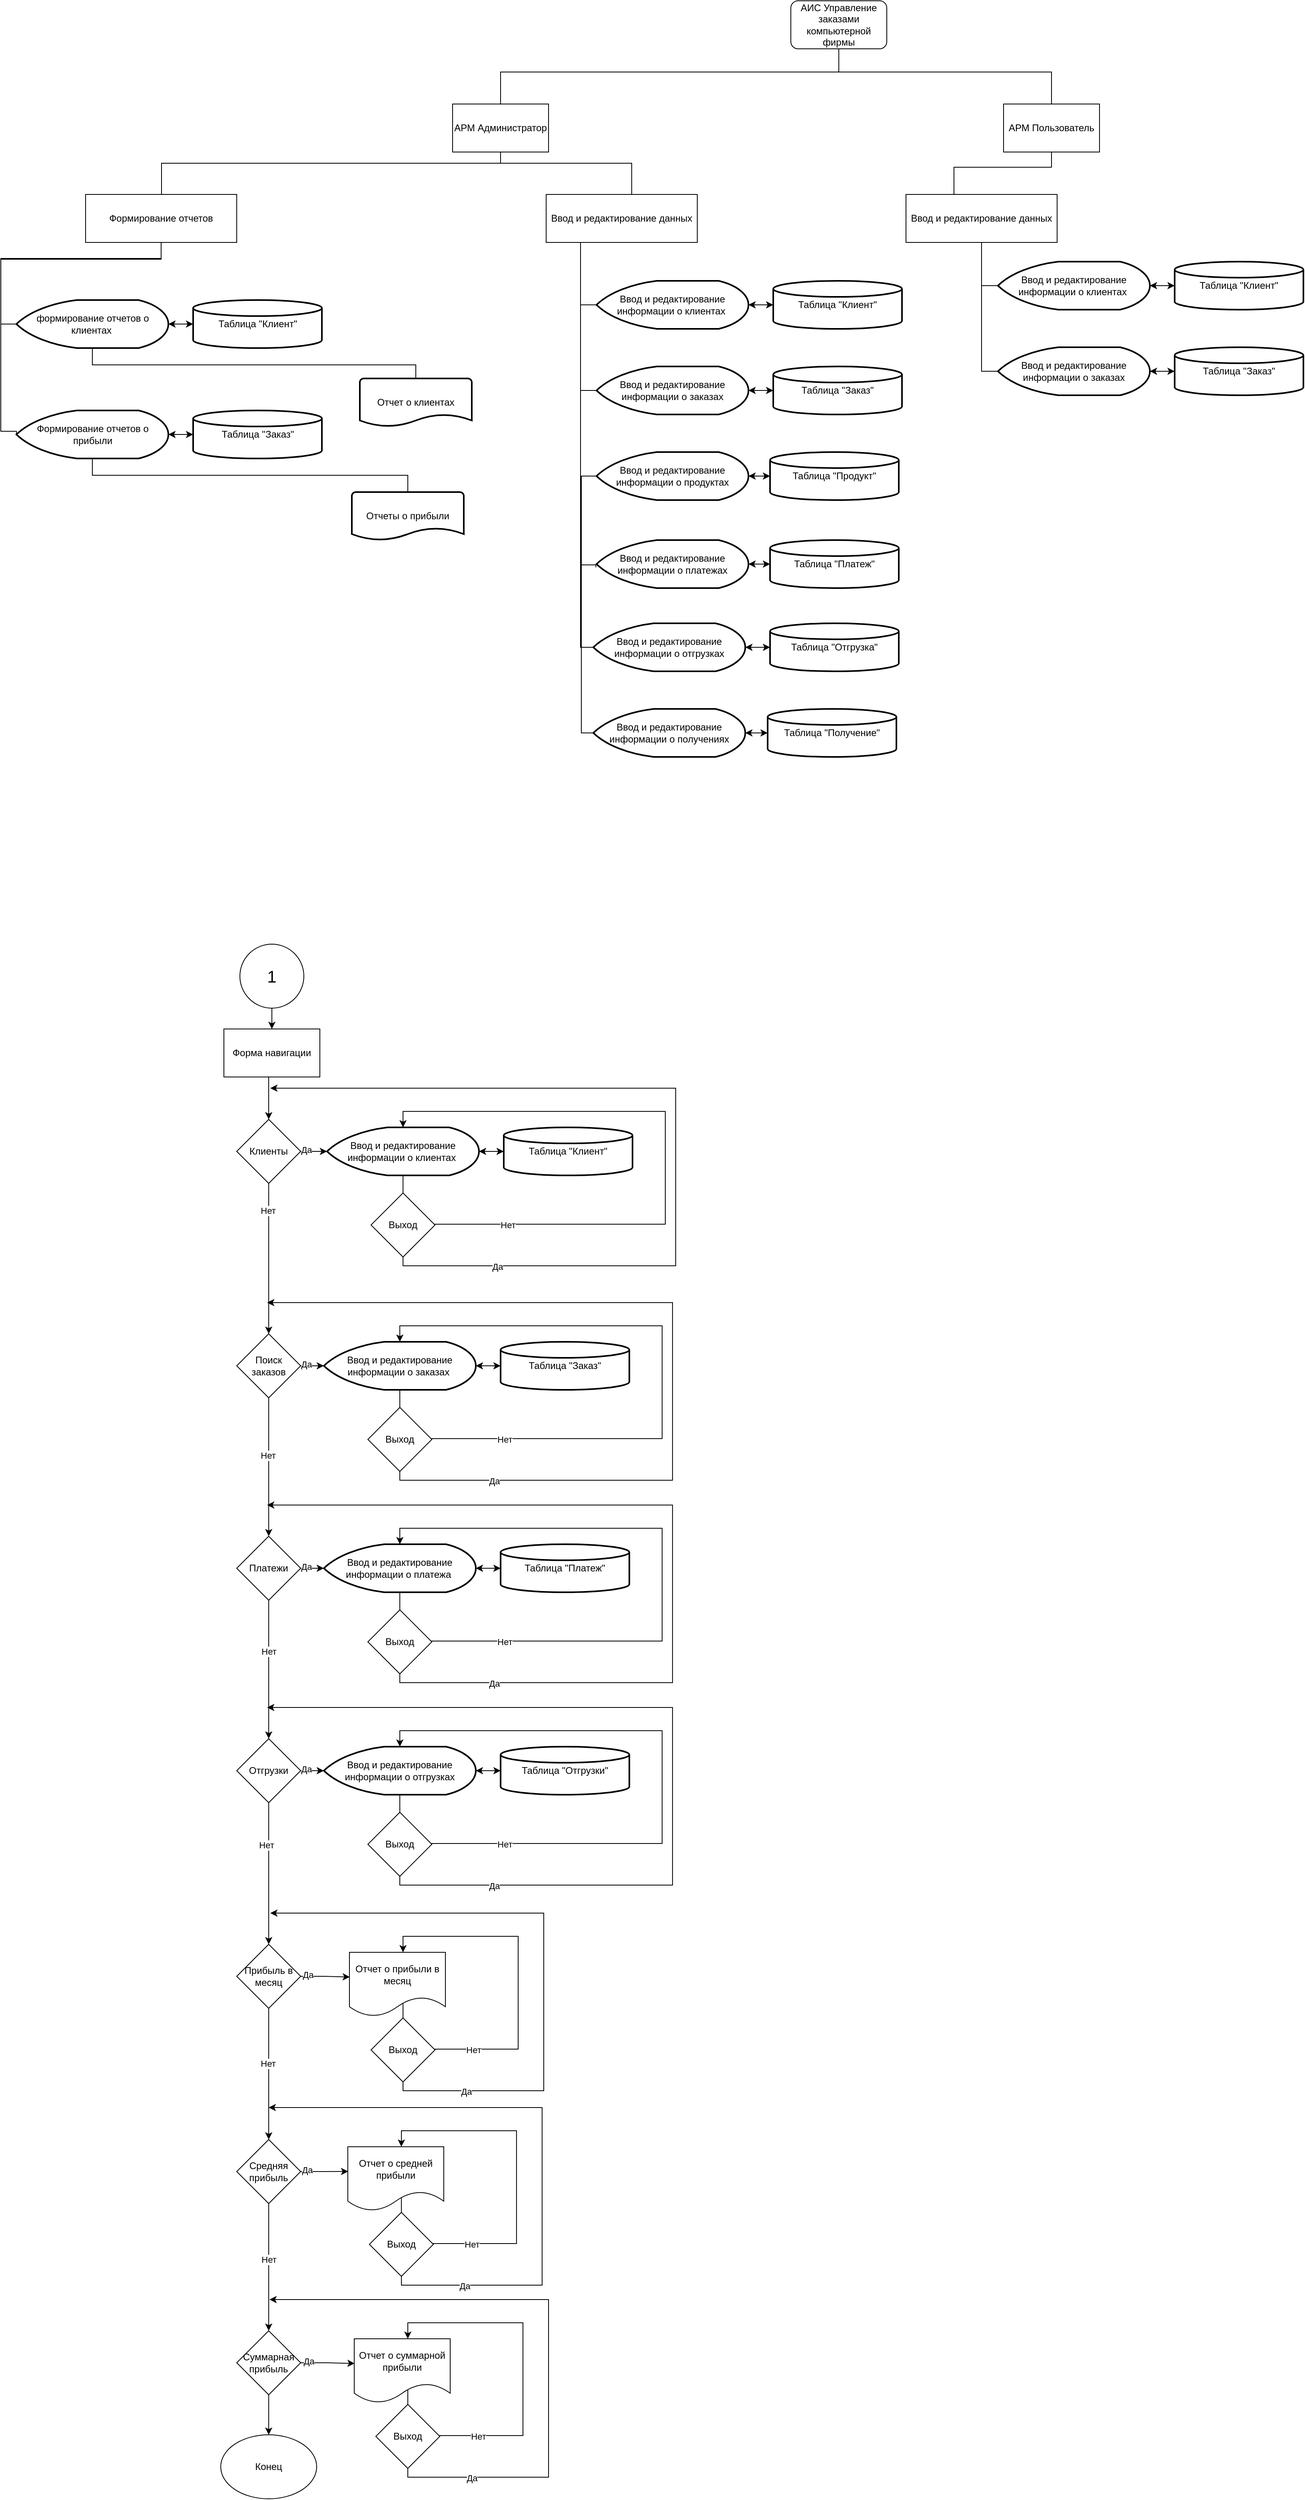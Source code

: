 <mxfile version="25.0.3">
  <diagram name="Страница — 1" id="2VV7nRrbU5BumtGfYEZi">
    <mxGraphModel dx="3388" dy="1927" grid="0" gridSize="10" guides="1" tooltips="1" connect="1" arrows="1" fold="1" page="1" pageScale="1" pageWidth="3300" pageHeight="4681" math="0" shadow="0">
      <root>
        <mxCell id="0" />
        <mxCell id="1" parent="0" />
        <mxCell id="4lmNg3glU48gcTnBWeAq-5" style="edgeStyle=orthogonalEdgeStyle;rounded=0;orthogonalLoop=1;jettySize=auto;html=1;endArrow=none;endFill=0;" edge="1" parent="1" source="4lmNg3glU48gcTnBWeAq-1" target="4lmNg3glU48gcTnBWeAq-2">
          <mxGeometry relative="1" as="geometry">
            <Array as="points">
              <mxPoint x="1373" y="278" />
              <mxPoint x="950" y="278" />
            </Array>
          </mxGeometry>
        </mxCell>
        <mxCell id="4lmNg3glU48gcTnBWeAq-6" style="edgeStyle=orthogonalEdgeStyle;rounded=0;orthogonalLoop=1;jettySize=auto;html=1;endArrow=none;endFill=0;" edge="1" parent="1" source="4lmNg3glU48gcTnBWeAq-1" target="4lmNg3glU48gcTnBWeAq-3">
          <mxGeometry relative="1" as="geometry">
            <Array as="points">
              <mxPoint x="1373" y="278" />
              <mxPoint x="1639" y="278" />
            </Array>
          </mxGeometry>
        </mxCell>
        <mxCell id="4lmNg3glU48gcTnBWeAq-1" value="АИС Управление заказами компьютерной фирмы" style="rounded=1;whiteSpace=wrap;html=1;" vertex="1" parent="1">
          <mxGeometry x="1313" y="189" width="120" height="60" as="geometry" />
        </mxCell>
        <mxCell id="4lmNg3glU48gcTnBWeAq-13" style="edgeStyle=orthogonalEdgeStyle;rounded=0;orthogonalLoop=1;jettySize=auto;html=1;endArrow=none;endFill=0;" edge="1" parent="1" source="4lmNg3glU48gcTnBWeAq-2" target="4lmNg3glU48gcTnBWeAq-4">
          <mxGeometry relative="1" as="geometry">
            <Array as="points">
              <mxPoint x="950" y="392" />
              <mxPoint x="1114" y="392" />
            </Array>
          </mxGeometry>
        </mxCell>
        <mxCell id="4lmNg3glU48gcTnBWeAq-51" style="edgeStyle=orthogonalEdgeStyle;rounded=0;orthogonalLoop=1;jettySize=auto;html=1;endArrow=none;endFill=0;" edge="1" parent="1" source="4lmNg3glU48gcTnBWeAq-2" target="4lmNg3glU48gcTnBWeAq-20">
          <mxGeometry relative="1" as="geometry">
            <Array as="points">
              <mxPoint x="950" y="392" />
              <mxPoint x="526" y="392" />
            </Array>
          </mxGeometry>
        </mxCell>
        <mxCell id="4lmNg3glU48gcTnBWeAq-2" value="АРМ Администратор" style="rounded=0;whiteSpace=wrap;html=1;" vertex="1" parent="1">
          <mxGeometry x="890" y="318" width="120" height="60" as="geometry" />
        </mxCell>
        <mxCell id="4lmNg3glU48gcTnBWeAq-46" style="edgeStyle=orthogonalEdgeStyle;rounded=0;orthogonalLoop=1;jettySize=auto;html=1;endArrow=none;endFill=0;" edge="1" parent="1" source="4lmNg3glU48gcTnBWeAq-3" target="4lmNg3glU48gcTnBWeAq-45">
          <mxGeometry relative="1" as="geometry">
            <Array as="points">
              <mxPoint x="1639" y="397" />
              <mxPoint x="1517" y="397" />
            </Array>
          </mxGeometry>
        </mxCell>
        <mxCell id="4lmNg3glU48gcTnBWeAq-3" value="АРМ Пользователь" style="rounded=0;whiteSpace=wrap;html=1;" vertex="1" parent="1">
          <mxGeometry x="1579" y="318" width="120" height="60" as="geometry" />
        </mxCell>
        <mxCell id="4lmNg3glU48gcTnBWeAq-4" value="Ввод и редактирование данных" style="rounded=0;whiteSpace=wrap;html=1;" vertex="1" parent="1">
          <mxGeometry x="1007" y="431" width="189" height="60" as="geometry" />
        </mxCell>
        <mxCell id="4lmNg3glU48gcTnBWeAq-22" value="" style="edgeStyle=orthogonalEdgeStyle;rounded=0;orthogonalLoop=1;jettySize=auto;html=1;" edge="1" parent="1" source="4lmNg3glU48gcTnBWeAq-7" target="4lmNg3glU48gcTnBWeAq-21">
          <mxGeometry relative="1" as="geometry" />
        </mxCell>
        <mxCell id="4lmNg3glU48gcTnBWeAq-7" value="&lt;font&gt;Ввод и редактирование&lt;br&gt;информации о клиентах&amp;nbsp;&lt;/font&gt;" style="strokeWidth=2;html=1;shape=mxgraph.flowchart.display;whiteSpace=wrap;" vertex="1" parent="1">
          <mxGeometry x="1070" y="539" width="190" height="60" as="geometry" />
        </mxCell>
        <mxCell id="4lmNg3glU48gcTnBWeAq-26" style="edgeStyle=orthogonalEdgeStyle;rounded=0;orthogonalLoop=1;jettySize=auto;html=1;" edge="1" parent="1" source="4lmNg3glU48gcTnBWeAq-8" target="4lmNg3glU48gcTnBWeAq-24">
          <mxGeometry relative="1" as="geometry" />
        </mxCell>
        <mxCell id="4lmNg3glU48gcTnBWeAq-8" value="&lt;font&gt;Ввод и редактирование&lt;br&gt;информации о заказах&lt;/font&gt;" style="strokeWidth=2;html=1;shape=mxgraph.flowchart.display;whiteSpace=wrap;" vertex="1" parent="1">
          <mxGeometry x="1070" y="646" width="190" height="60" as="geometry" />
        </mxCell>
        <mxCell id="4lmNg3glU48gcTnBWeAq-9" value="&lt;font&gt;Ввод и редактирование&lt;br&gt;информации о продуктах&lt;/font&gt;" style="strokeWidth=2;html=1;shape=mxgraph.flowchart.display;whiteSpace=wrap;" vertex="1" parent="1">
          <mxGeometry x="1070" y="753" width="190" height="60" as="geometry" />
        </mxCell>
        <mxCell id="4lmNg3glU48gcTnBWeAq-32" style="edgeStyle=orthogonalEdgeStyle;rounded=0;orthogonalLoop=1;jettySize=auto;html=1;" edge="1" parent="1" source="4lmNg3glU48gcTnBWeAq-10" target="4lmNg3glU48gcTnBWeAq-30">
          <mxGeometry relative="1" as="geometry" />
        </mxCell>
        <mxCell id="4lmNg3glU48gcTnBWeAq-10" value="&lt;font&gt;Ввод и редактирование&lt;br&gt;информации о платежах&lt;/font&gt;" style="strokeWidth=2;html=1;shape=mxgraph.flowchart.display;whiteSpace=wrap;" vertex="1" parent="1">
          <mxGeometry x="1070" y="863" width="190" height="60" as="geometry" />
        </mxCell>
        <mxCell id="4lmNg3glU48gcTnBWeAq-34" style="edgeStyle=orthogonalEdgeStyle;rounded=0;orthogonalLoop=1;jettySize=auto;html=1;" edge="1" parent="1" source="4lmNg3glU48gcTnBWeAq-11" target="4lmNg3glU48gcTnBWeAq-33">
          <mxGeometry relative="1" as="geometry" />
        </mxCell>
        <mxCell id="4lmNg3glU48gcTnBWeAq-11" value="&lt;font&gt;Ввод и редактирование&lt;br&gt;информации о отгрузках&lt;/font&gt;" style="strokeWidth=2;html=1;shape=mxgraph.flowchart.display;whiteSpace=wrap;" vertex="1" parent="1">
          <mxGeometry x="1066" y="967" width="190" height="60" as="geometry" />
        </mxCell>
        <mxCell id="4lmNg3glU48gcTnBWeAq-37" style="edgeStyle=orthogonalEdgeStyle;rounded=0;orthogonalLoop=1;jettySize=auto;html=1;" edge="1" parent="1" source="4lmNg3glU48gcTnBWeAq-12" target="4lmNg3glU48gcTnBWeAq-36">
          <mxGeometry relative="1" as="geometry" />
        </mxCell>
        <mxCell id="4lmNg3glU48gcTnBWeAq-12" value="&lt;font&gt;Ввод и редактирование&lt;br&gt;информации о получениях&lt;/font&gt;" style="strokeWidth=2;html=1;shape=mxgraph.flowchart.display;whiteSpace=wrap;" vertex="1" parent="1">
          <mxGeometry x="1066" y="1074" width="190" height="60" as="geometry" />
        </mxCell>
        <mxCell id="4lmNg3glU48gcTnBWeAq-14" style="edgeStyle=orthogonalEdgeStyle;rounded=0;orthogonalLoop=1;jettySize=auto;html=1;entryX=0;entryY=0.5;entryDx=0;entryDy=0;entryPerimeter=0;endArrow=none;endFill=0;" edge="1" parent="1" source="4lmNg3glU48gcTnBWeAq-4" target="4lmNg3glU48gcTnBWeAq-7">
          <mxGeometry relative="1" as="geometry">
            <Array as="points">
              <mxPoint x="1050" y="569" />
            </Array>
          </mxGeometry>
        </mxCell>
        <mxCell id="4lmNg3glU48gcTnBWeAq-15" style="edgeStyle=orthogonalEdgeStyle;rounded=0;orthogonalLoop=1;jettySize=auto;html=1;entryX=0;entryY=0.5;entryDx=0;entryDy=0;entryPerimeter=0;endArrow=none;endFill=0;" edge="1" parent="1" source="4lmNg3glU48gcTnBWeAq-4" target="4lmNg3glU48gcTnBWeAq-8">
          <mxGeometry relative="1" as="geometry">
            <Array as="points">
              <mxPoint x="1050" y="676" />
            </Array>
          </mxGeometry>
        </mxCell>
        <mxCell id="4lmNg3glU48gcTnBWeAq-16" style="edgeStyle=orthogonalEdgeStyle;rounded=0;orthogonalLoop=1;jettySize=auto;html=1;entryX=0;entryY=0.5;entryDx=0;entryDy=0;entryPerimeter=0;endArrow=none;endFill=0;" edge="1" parent="1" source="4lmNg3glU48gcTnBWeAq-4" target="4lmNg3glU48gcTnBWeAq-9">
          <mxGeometry relative="1" as="geometry">
            <Array as="points">
              <mxPoint x="1050" y="783" />
            </Array>
          </mxGeometry>
        </mxCell>
        <mxCell id="4lmNg3glU48gcTnBWeAq-17" style="edgeStyle=orthogonalEdgeStyle;rounded=0;orthogonalLoop=1;jettySize=auto;html=1;entryX=-0.004;entryY=0.567;entryDx=0;entryDy=0;entryPerimeter=0;endArrow=none;endFill=0;" edge="1" parent="1" source="4lmNg3glU48gcTnBWeAq-4" target="4lmNg3glU48gcTnBWeAq-10">
          <mxGeometry relative="1" as="geometry">
            <Array as="points">
              <mxPoint x="1050" y="894" />
            </Array>
          </mxGeometry>
        </mxCell>
        <mxCell id="4lmNg3glU48gcTnBWeAq-18" style="edgeStyle=orthogonalEdgeStyle;rounded=0;orthogonalLoop=1;jettySize=auto;html=1;entryX=0;entryY=0.5;entryDx=0;entryDy=0;entryPerimeter=0;endArrow=none;endFill=0;" edge="1" parent="1" source="4lmNg3glU48gcTnBWeAq-4" target="4lmNg3glU48gcTnBWeAq-11">
          <mxGeometry relative="1" as="geometry">
            <Array as="points">
              <mxPoint x="1050" y="997" />
            </Array>
          </mxGeometry>
        </mxCell>
        <mxCell id="4lmNg3glU48gcTnBWeAq-19" style="edgeStyle=orthogonalEdgeStyle;rounded=0;orthogonalLoop=1;jettySize=auto;html=1;entryX=0;entryY=0.5;entryDx=0;entryDy=0;entryPerimeter=0;endArrow=none;endFill=0;" edge="1" parent="1" source="4lmNg3glU48gcTnBWeAq-4" target="4lmNg3glU48gcTnBWeAq-12">
          <mxGeometry relative="1" as="geometry">
            <Array as="points">
              <mxPoint x="1050" y="783" />
              <mxPoint x="1051" y="783" />
              <mxPoint x="1051" y="1104" />
            </Array>
          </mxGeometry>
        </mxCell>
        <mxCell id="4lmNg3glU48gcTnBWeAq-20" value="Формирование отчетов" style="rounded=0;whiteSpace=wrap;html=1;" vertex="1" parent="1">
          <mxGeometry x="431.04" y="431" width="189" height="60" as="geometry" />
        </mxCell>
        <mxCell id="4lmNg3glU48gcTnBWeAq-23" style="edgeStyle=orthogonalEdgeStyle;rounded=0;orthogonalLoop=1;jettySize=auto;html=1;" edge="1" parent="1" source="4lmNg3glU48gcTnBWeAq-21" target="4lmNg3glU48gcTnBWeAq-7">
          <mxGeometry relative="1" as="geometry" />
        </mxCell>
        <mxCell id="4lmNg3glU48gcTnBWeAq-21" value="Таблица &quot;Клиент&quot;" style="strokeWidth=2;html=1;shape=mxgraph.flowchart.database;whiteSpace=wrap;" vertex="1" parent="1">
          <mxGeometry x="1291" y="539" width="161" height="60" as="geometry" />
        </mxCell>
        <mxCell id="4lmNg3glU48gcTnBWeAq-24" value="Таблица &quot;Заказ&quot;" style="strokeWidth=2;html=1;shape=mxgraph.flowchart.database;whiteSpace=wrap;" vertex="1" parent="1">
          <mxGeometry x="1291" y="646" width="161" height="60" as="geometry" />
        </mxCell>
        <mxCell id="4lmNg3glU48gcTnBWeAq-25" style="edgeStyle=orthogonalEdgeStyle;rounded=0;orthogonalLoop=1;jettySize=auto;html=1;entryX=1;entryY=0.5;entryDx=0;entryDy=0;entryPerimeter=0;" edge="1" parent="1" source="4lmNg3glU48gcTnBWeAq-24" target="4lmNg3glU48gcTnBWeAq-8">
          <mxGeometry relative="1" as="geometry" />
        </mxCell>
        <mxCell id="4lmNg3glU48gcTnBWeAq-27" value="Таблица &quot;Продукт&quot;" style="strokeWidth=2;html=1;shape=mxgraph.flowchart.database;whiteSpace=wrap;" vertex="1" parent="1">
          <mxGeometry x="1287" y="753" width="161" height="60" as="geometry" />
        </mxCell>
        <mxCell id="4lmNg3glU48gcTnBWeAq-28" style="edgeStyle=orthogonalEdgeStyle;rounded=0;orthogonalLoop=1;jettySize=auto;html=1;entryX=0;entryY=0.5;entryDx=0;entryDy=0;entryPerimeter=0;" edge="1" parent="1" source="4lmNg3glU48gcTnBWeAq-9" target="4lmNg3glU48gcTnBWeAq-27">
          <mxGeometry relative="1" as="geometry" />
        </mxCell>
        <mxCell id="4lmNg3glU48gcTnBWeAq-29" style="edgeStyle=orthogonalEdgeStyle;rounded=0;orthogonalLoop=1;jettySize=auto;html=1;entryX=1;entryY=0.5;entryDx=0;entryDy=0;entryPerimeter=0;" edge="1" parent="1" source="4lmNg3glU48gcTnBWeAq-27" target="4lmNg3glU48gcTnBWeAq-9">
          <mxGeometry relative="1" as="geometry" />
        </mxCell>
        <mxCell id="4lmNg3glU48gcTnBWeAq-30" value="Таблица &quot;Платеж&quot;" style="strokeWidth=2;html=1;shape=mxgraph.flowchart.database;whiteSpace=wrap;" vertex="1" parent="1">
          <mxGeometry x="1287" y="863" width="161" height="60" as="geometry" />
        </mxCell>
        <mxCell id="4lmNg3glU48gcTnBWeAq-31" style="edgeStyle=orthogonalEdgeStyle;rounded=0;orthogonalLoop=1;jettySize=auto;html=1;entryX=1;entryY=0.5;entryDx=0;entryDy=0;entryPerimeter=0;" edge="1" parent="1" source="4lmNg3glU48gcTnBWeAq-30" target="4lmNg3glU48gcTnBWeAq-10">
          <mxGeometry relative="1" as="geometry" />
        </mxCell>
        <mxCell id="4lmNg3glU48gcTnBWeAq-35" style="edgeStyle=orthogonalEdgeStyle;rounded=0;orthogonalLoop=1;jettySize=auto;html=1;" edge="1" parent="1" source="4lmNg3glU48gcTnBWeAq-33" target="4lmNg3glU48gcTnBWeAq-11">
          <mxGeometry relative="1" as="geometry" />
        </mxCell>
        <mxCell id="4lmNg3glU48gcTnBWeAq-33" value="Таблица &quot;Отгрузка&quot;" style="strokeWidth=2;html=1;shape=mxgraph.flowchart.database;whiteSpace=wrap;" vertex="1" parent="1">
          <mxGeometry x="1287" y="967" width="161" height="60" as="geometry" />
        </mxCell>
        <mxCell id="4lmNg3glU48gcTnBWeAq-38" style="edgeStyle=orthogonalEdgeStyle;rounded=0;orthogonalLoop=1;jettySize=auto;html=1;" edge="1" parent="1" source="4lmNg3glU48gcTnBWeAq-36" target="4lmNg3glU48gcTnBWeAq-12">
          <mxGeometry relative="1" as="geometry" />
        </mxCell>
        <mxCell id="4lmNg3glU48gcTnBWeAq-36" value="Таблица &quot;Получение&quot;" style="strokeWidth=2;html=1;shape=mxgraph.flowchart.database;whiteSpace=wrap;" vertex="1" parent="1">
          <mxGeometry x="1284" y="1074" width="161" height="60" as="geometry" />
        </mxCell>
        <mxCell id="4lmNg3glU48gcTnBWeAq-39" value="&lt;font&gt;Ввод и редактирование&lt;br&gt;информации о клиентах&amp;nbsp;&lt;/font&gt;" style="strokeWidth=2;html=1;shape=mxgraph.flowchart.display;whiteSpace=wrap;" vertex="1" parent="1">
          <mxGeometry x="1572" y="515" width="190" height="60" as="geometry" />
        </mxCell>
        <mxCell id="4lmNg3glU48gcTnBWeAq-40" value="&lt;font&gt;Ввод и редактирование&lt;br&gt;информации о заказах&lt;/font&gt;" style="strokeWidth=2;html=1;shape=mxgraph.flowchart.display;whiteSpace=wrap;" vertex="1" parent="1">
          <mxGeometry x="1572" y="622" width="190" height="60" as="geometry" />
        </mxCell>
        <mxCell id="4lmNg3glU48gcTnBWeAq-41" style="edgeStyle=orthogonalEdgeStyle;rounded=0;orthogonalLoop=1;jettySize=auto;html=1;" edge="1" parent="1" source="4lmNg3glU48gcTnBWeAq-42" target="4lmNg3glU48gcTnBWeAq-39">
          <mxGeometry relative="1" as="geometry" />
        </mxCell>
        <mxCell id="4lmNg3glU48gcTnBWeAq-42" value="Таблица &quot;Клиент&quot;" style="strokeWidth=2;html=1;shape=mxgraph.flowchart.database;whiteSpace=wrap;" vertex="1" parent="1">
          <mxGeometry x="1793" y="515" width="161" height="60" as="geometry" />
        </mxCell>
        <mxCell id="4lmNg3glU48gcTnBWeAq-43" value="Таблица &quot;Заказ&quot;" style="strokeWidth=2;html=1;shape=mxgraph.flowchart.database;whiteSpace=wrap;" vertex="1" parent="1">
          <mxGeometry x="1793" y="622" width="161" height="60" as="geometry" />
        </mxCell>
        <mxCell id="4lmNg3glU48gcTnBWeAq-44" style="edgeStyle=orthogonalEdgeStyle;rounded=0;orthogonalLoop=1;jettySize=auto;html=1;entryX=1;entryY=0.5;entryDx=0;entryDy=0;entryPerimeter=0;" edge="1" parent="1" source="4lmNg3glU48gcTnBWeAq-43" target="4lmNg3glU48gcTnBWeAq-40">
          <mxGeometry relative="1" as="geometry" />
        </mxCell>
        <mxCell id="4lmNg3glU48gcTnBWeAq-45" value="Ввод и редактирование данных" style="rounded=0;whiteSpace=wrap;html=1;" vertex="1" parent="1">
          <mxGeometry x="1457" y="431" width="189" height="60" as="geometry" />
        </mxCell>
        <mxCell id="4lmNg3glU48gcTnBWeAq-47" style="edgeStyle=orthogonalEdgeStyle;rounded=0;orthogonalLoop=1;jettySize=auto;html=1;entryX=0;entryY=0.5;entryDx=0;entryDy=0;entryPerimeter=0;" edge="1" parent="1" source="4lmNg3glU48gcTnBWeAq-40" target="4lmNg3glU48gcTnBWeAq-43">
          <mxGeometry relative="1" as="geometry" />
        </mxCell>
        <mxCell id="4lmNg3glU48gcTnBWeAq-48" style="edgeStyle=orthogonalEdgeStyle;rounded=0;orthogonalLoop=1;jettySize=auto;html=1;entryX=0;entryY=0.5;entryDx=0;entryDy=0;entryPerimeter=0;" edge="1" parent="1" source="4lmNg3glU48gcTnBWeAq-39" target="4lmNg3glU48gcTnBWeAq-42">
          <mxGeometry relative="1" as="geometry" />
        </mxCell>
        <mxCell id="4lmNg3glU48gcTnBWeAq-49" style="edgeStyle=orthogonalEdgeStyle;rounded=0;orthogonalLoop=1;jettySize=auto;html=1;entryX=0;entryY=0.5;entryDx=0;entryDy=0;entryPerimeter=0;endArrow=none;endFill=0;" edge="1" parent="1" source="4lmNg3glU48gcTnBWeAq-45" target="4lmNg3glU48gcTnBWeAq-39">
          <mxGeometry relative="1" as="geometry" />
        </mxCell>
        <mxCell id="4lmNg3glU48gcTnBWeAq-50" style="edgeStyle=orthogonalEdgeStyle;rounded=0;orthogonalLoop=1;jettySize=auto;html=1;entryX=0;entryY=0.5;entryDx=0;entryDy=0;entryPerimeter=0;endArrow=none;endFill=0;" edge="1" parent="1" source="4lmNg3glU48gcTnBWeAq-45" target="4lmNg3glU48gcTnBWeAq-40">
          <mxGeometry relative="1" as="geometry" />
        </mxCell>
        <mxCell id="4lmNg3glU48gcTnBWeAq-65" style="edgeStyle=orthogonalEdgeStyle;rounded=0;orthogonalLoop=1;jettySize=auto;html=1;endArrow=none;endFill=0;" edge="1" parent="1" source="4lmNg3glU48gcTnBWeAq-52" target="4lmNg3glU48gcTnBWeAq-63">
          <mxGeometry relative="1" as="geometry">
            <Array as="points">
              <mxPoint x="440" y="644" />
              <mxPoint x="844" y="644" />
            </Array>
          </mxGeometry>
        </mxCell>
        <mxCell id="4lmNg3glU48gcTnBWeAq-52" value="&lt;font&gt;формирование отчетов о клиентах&amp;nbsp;&lt;/font&gt;" style="strokeWidth=2;html=1;shape=mxgraph.flowchart.display;whiteSpace=wrap;" vertex="1" parent="1">
          <mxGeometry x="344.54" y="563" width="190" height="60" as="geometry" />
        </mxCell>
        <mxCell id="4lmNg3glU48gcTnBWeAq-66" style="edgeStyle=orthogonalEdgeStyle;rounded=0;orthogonalLoop=1;jettySize=auto;html=1;endArrow=none;endFill=0;" edge="1" parent="1" source="4lmNg3glU48gcTnBWeAq-53" target="4lmNg3glU48gcTnBWeAq-64">
          <mxGeometry relative="1" as="geometry">
            <Array as="points">
              <mxPoint x="440" y="782" />
            </Array>
          </mxGeometry>
        </mxCell>
        <mxCell id="4lmNg3glU48gcTnBWeAq-53" value="Формирование отчетов о прибыли" style="strokeWidth=2;html=1;shape=mxgraph.flowchart.display;whiteSpace=wrap;" vertex="1" parent="1">
          <mxGeometry x="344.54" y="701" width="190" height="60" as="geometry" />
        </mxCell>
        <mxCell id="4lmNg3glU48gcTnBWeAq-54" style="edgeStyle=orthogonalEdgeStyle;rounded=0;orthogonalLoop=1;jettySize=auto;html=1;" edge="1" parent="1" source="4lmNg3glU48gcTnBWeAq-55" target="4lmNg3glU48gcTnBWeAq-52">
          <mxGeometry relative="1" as="geometry" />
        </mxCell>
        <mxCell id="4lmNg3glU48gcTnBWeAq-55" value="Таблица &quot;Клиент&quot;" style="strokeWidth=2;html=1;shape=mxgraph.flowchart.database;whiteSpace=wrap;" vertex="1" parent="1">
          <mxGeometry x="565.54" y="563" width="161" height="60" as="geometry" />
        </mxCell>
        <mxCell id="4lmNg3glU48gcTnBWeAq-56" value="Таблица &quot;Заказ&quot;" style="strokeWidth=2;html=1;shape=mxgraph.flowchart.database;whiteSpace=wrap;" vertex="1" parent="1">
          <mxGeometry x="565.54" y="701" width="161" height="60" as="geometry" />
        </mxCell>
        <mxCell id="4lmNg3glU48gcTnBWeAq-57" style="edgeStyle=orthogonalEdgeStyle;rounded=0;orthogonalLoop=1;jettySize=auto;html=1;entryX=1;entryY=0.5;entryDx=0;entryDy=0;entryPerimeter=0;" edge="1" parent="1" source="4lmNg3glU48gcTnBWeAq-56" target="4lmNg3glU48gcTnBWeAq-53">
          <mxGeometry relative="1" as="geometry" />
        </mxCell>
        <mxCell id="4lmNg3glU48gcTnBWeAq-58" style="edgeStyle=orthogonalEdgeStyle;rounded=0;orthogonalLoop=1;jettySize=auto;html=1;entryX=0;entryY=0.5;entryDx=0;entryDy=0;entryPerimeter=0;" edge="1" parent="1" source="4lmNg3glU48gcTnBWeAq-53" target="4lmNg3glU48gcTnBWeAq-56">
          <mxGeometry relative="1" as="geometry" />
        </mxCell>
        <mxCell id="4lmNg3glU48gcTnBWeAq-59" style="edgeStyle=orthogonalEdgeStyle;rounded=0;orthogonalLoop=1;jettySize=auto;html=1;entryX=0;entryY=0.5;entryDx=0;entryDy=0;entryPerimeter=0;" edge="1" parent="1" source="4lmNg3glU48gcTnBWeAq-52" target="4lmNg3glU48gcTnBWeAq-55">
          <mxGeometry relative="1" as="geometry" />
        </mxCell>
        <mxCell id="4lmNg3glU48gcTnBWeAq-60" style="edgeStyle=orthogonalEdgeStyle;rounded=0;orthogonalLoop=1;jettySize=auto;html=1;entryX=0;entryY=0.5;entryDx=0;entryDy=0;entryPerimeter=0;endArrow=none;endFill=0;" edge="1" parent="1" target="4lmNg3glU48gcTnBWeAq-53" source="4lmNg3glU48gcTnBWeAq-20">
          <mxGeometry relative="1" as="geometry">
            <mxPoint x="324.54" y="539" as="sourcePoint" />
            <Array as="points">
              <mxPoint x="526" y="512" />
              <mxPoint x="325" y="512" />
              <mxPoint x="325" y="727" />
              <mxPoint x="344" y="727" />
            </Array>
          </mxGeometry>
        </mxCell>
        <mxCell id="4lmNg3glU48gcTnBWeAq-61" style="edgeStyle=orthogonalEdgeStyle;rounded=0;orthogonalLoop=1;jettySize=auto;html=1;entryX=0;entryY=0.5;entryDx=0;entryDy=0;entryPerimeter=0;endArrow=none;endFill=0;" edge="1" parent="1" source="4lmNg3glU48gcTnBWeAq-20" target="4lmNg3glU48gcTnBWeAq-52">
          <mxGeometry relative="1" as="geometry">
            <Array as="points">
              <mxPoint x="526.04" y="511" />
              <mxPoint x="325.04" y="511" />
              <mxPoint x="325.04" y="593" />
            </Array>
          </mxGeometry>
        </mxCell>
        <mxCell id="4lmNg3glU48gcTnBWeAq-63" value="Отчет о клиентах" style="strokeWidth=2;html=1;shape=mxgraph.flowchart.document2;whiteSpace=wrap;size=0.25;" vertex="1" parent="1">
          <mxGeometry x="774" y="661" width="140" height="60" as="geometry" />
        </mxCell>
        <mxCell id="4lmNg3glU48gcTnBWeAq-64" value="Отчеты о прибыли" style="strokeWidth=2;html=1;shape=mxgraph.flowchart.document2;whiteSpace=wrap;size=0.25;" vertex="1" parent="1">
          <mxGeometry x="764" y="803" width="140" height="60" as="geometry" />
        </mxCell>
        <mxCell id="4lmNg3glU48gcTnBWeAq-69" style="edgeStyle=orthogonalEdgeStyle;rounded=0;orthogonalLoop=1;jettySize=auto;html=1;" edge="1" parent="1" source="4lmNg3glU48gcTnBWeAq-67" target="4lmNg3glU48gcTnBWeAq-68">
          <mxGeometry relative="1" as="geometry" />
        </mxCell>
        <mxCell id="4lmNg3glU48gcTnBWeAq-67" value="&lt;font style=&quot;font-size: 21px;&quot;&gt;1&lt;/font&gt;" style="ellipse;whiteSpace=wrap;html=1;aspect=fixed;" vertex="1" parent="1">
          <mxGeometry x="624" y="1368" width="80" height="80" as="geometry" />
        </mxCell>
        <mxCell id="4lmNg3glU48gcTnBWeAq-100" style="edgeStyle=orthogonalEdgeStyle;rounded=0;orthogonalLoop=1;jettySize=auto;html=1;entryX=0.5;entryY=0;entryDx=0;entryDy=0;" edge="1" parent="1" source="4lmNg3glU48gcTnBWeAq-68" target="4lmNg3glU48gcTnBWeAq-98">
          <mxGeometry relative="1" as="geometry">
            <Array as="points">
              <mxPoint x="660" y="1548" />
              <mxPoint x="660" y="1548" />
            </Array>
          </mxGeometry>
        </mxCell>
        <mxCell id="4lmNg3glU48gcTnBWeAq-68" value="Форма навигации" style="rounded=0;whiteSpace=wrap;html=1;" vertex="1" parent="1">
          <mxGeometry x="604" y="1474" width="120" height="60" as="geometry" />
        </mxCell>
        <mxCell id="4lmNg3glU48gcTnBWeAq-70" value="" style="edgeStyle=orthogonalEdgeStyle;rounded=0;orthogonalLoop=1;jettySize=auto;html=1;" edge="1" parent="1" source="4lmNg3glU48gcTnBWeAq-71" target="4lmNg3glU48gcTnBWeAq-82">
          <mxGeometry relative="1" as="geometry" />
        </mxCell>
        <mxCell id="4lmNg3glU48gcTnBWeAq-96" style="edgeStyle=orthogonalEdgeStyle;rounded=0;orthogonalLoop=1;jettySize=auto;html=1;entryX=0.5;entryY=0;entryDx=0;entryDy=0;endArrow=none;endFill=0;" edge="1" parent="1" source="4lmNg3glU48gcTnBWeAq-71" target="4lmNg3glU48gcTnBWeAq-94">
          <mxGeometry relative="1" as="geometry" />
        </mxCell>
        <mxCell id="4lmNg3glU48gcTnBWeAq-71" value="&lt;font&gt;Ввод и редактирование&lt;br&gt;информации о клиентах&amp;nbsp;&lt;/font&gt;" style="strokeWidth=2;html=1;shape=mxgraph.flowchart.display;whiteSpace=wrap;" vertex="1" parent="1">
          <mxGeometry x="733" y="1597" width="190" height="60" as="geometry" />
        </mxCell>
        <mxCell id="4lmNg3glU48gcTnBWeAq-81" style="edgeStyle=orthogonalEdgeStyle;rounded=0;orthogonalLoop=1;jettySize=auto;html=1;" edge="1" parent="1" source="4lmNg3glU48gcTnBWeAq-82" target="4lmNg3glU48gcTnBWeAq-71">
          <mxGeometry relative="1" as="geometry" />
        </mxCell>
        <mxCell id="4lmNg3glU48gcTnBWeAq-82" value="Таблица &quot;Клиент&quot;" style="strokeWidth=2;html=1;shape=mxgraph.flowchart.database;whiteSpace=wrap;" vertex="1" parent="1">
          <mxGeometry x="954" y="1597" width="161" height="60" as="geometry" />
        </mxCell>
        <mxCell id="4lmNg3glU48gcTnBWeAq-105" style="edgeStyle=orthogonalEdgeStyle;rounded=0;orthogonalLoop=1;jettySize=auto;html=1;" edge="1" parent="1" source="4lmNg3glU48gcTnBWeAq-94">
          <mxGeometry relative="1" as="geometry">
            <mxPoint x="662" y="1548" as="targetPoint" />
            <Array as="points">
              <mxPoint x="828" y="1770" />
              <mxPoint x="1169" y="1770" />
              <mxPoint x="1169" y="1548" />
            </Array>
          </mxGeometry>
        </mxCell>
        <mxCell id="4lmNg3glU48gcTnBWeAq-108" value="Да" style="edgeLabel;html=1;align=center;verticalAlign=middle;resizable=0;points=[];" vertex="1" connectable="0" parent="4lmNg3glU48gcTnBWeAq-105">
          <mxGeometry x="-0.761" y="-1" relative="1" as="geometry">
            <mxPoint as="offset" />
          </mxGeometry>
        </mxCell>
        <mxCell id="4lmNg3glU48gcTnBWeAq-94" value="Выход" style="rhombus;whiteSpace=wrap;html=1;" vertex="1" parent="1">
          <mxGeometry x="788" y="1679" width="80" height="80" as="geometry" />
        </mxCell>
        <mxCell id="4lmNg3glU48gcTnBWeAq-97" style="edgeStyle=orthogonalEdgeStyle;rounded=0;orthogonalLoop=1;jettySize=auto;html=1;entryX=0.5;entryY=0;entryDx=0;entryDy=0;entryPerimeter=0;" edge="1" parent="1" source="4lmNg3glU48gcTnBWeAq-94" target="4lmNg3glU48gcTnBWeAq-71">
          <mxGeometry relative="1" as="geometry">
            <Array as="points">
              <mxPoint x="1156" y="1718" />
              <mxPoint x="1156" y="1577" />
              <mxPoint x="828" y="1577" />
            </Array>
          </mxGeometry>
        </mxCell>
        <mxCell id="4lmNg3glU48gcTnBWeAq-107" value="Нет" style="edgeLabel;html=1;align=center;verticalAlign=middle;resizable=0;points=[];" vertex="1" connectable="0" parent="4lmNg3glU48gcTnBWeAq-97">
          <mxGeometry x="-0.764" y="-1" relative="1" as="geometry">
            <mxPoint as="offset" />
          </mxGeometry>
        </mxCell>
        <mxCell id="4lmNg3glU48gcTnBWeAq-98" value="Клиенты" style="rhombus;whiteSpace=wrap;html=1;" vertex="1" parent="1">
          <mxGeometry x="620.04" y="1587" width="80" height="80" as="geometry" />
        </mxCell>
        <mxCell id="4lmNg3glU48gcTnBWeAq-101" style="edgeStyle=orthogonalEdgeStyle;rounded=0;orthogonalLoop=1;jettySize=auto;html=1;entryX=0;entryY=0.5;entryDx=0;entryDy=0;entryPerimeter=0;" edge="1" parent="1" source="4lmNg3glU48gcTnBWeAq-98" target="4lmNg3glU48gcTnBWeAq-71">
          <mxGeometry relative="1" as="geometry" />
        </mxCell>
        <mxCell id="4lmNg3glU48gcTnBWeAq-102" value="Да" style="edgeLabel;html=1;align=center;verticalAlign=middle;resizable=0;points=[];" vertex="1" connectable="0" parent="4lmNg3glU48gcTnBWeAq-101">
          <mxGeometry x="-0.724" y="2" relative="1" as="geometry">
            <mxPoint as="offset" />
          </mxGeometry>
        </mxCell>
        <mxCell id="4lmNg3glU48gcTnBWeAq-109" style="edgeStyle=orthogonalEdgeStyle;rounded=0;orthogonalLoop=1;jettySize=auto;html=1;entryX=0.5;entryY=0;entryDx=0;entryDy=0;exitX=0.5;exitY=1;exitDx=0;exitDy=0;" edge="1" parent="1" target="4lmNg3glU48gcTnBWeAq-120" source="4lmNg3glU48gcTnBWeAq-98">
          <mxGeometry relative="1" as="geometry">
            <mxPoint x="660.04" y="1802" as="sourcePoint" />
          </mxGeometry>
        </mxCell>
        <mxCell id="4lmNg3glU48gcTnBWeAq-137" value="Нет" style="edgeLabel;html=1;align=center;verticalAlign=middle;resizable=0;points=[];" vertex="1" connectable="0" parent="4lmNg3glU48gcTnBWeAq-109">
          <mxGeometry x="-0.639" y="-1" relative="1" as="geometry">
            <mxPoint as="offset" />
          </mxGeometry>
        </mxCell>
        <mxCell id="4lmNg3glU48gcTnBWeAq-110" value="" style="edgeStyle=orthogonalEdgeStyle;rounded=0;orthogonalLoop=1;jettySize=auto;html=1;" edge="1" parent="1" source="4lmNg3glU48gcTnBWeAq-112" target="4lmNg3glU48gcTnBWeAq-114">
          <mxGeometry relative="1" as="geometry" />
        </mxCell>
        <mxCell id="4lmNg3glU48gcTnBWeAq-111" style="edgeStyle=orthogonalEdgeStyle;rounded=0;orthogonalLoop=1;jettySize=auto;html=1;entryX=0.5;entryY=0;entryDx=0;entryDy=0;endArrow=none;endFill=0;" edge="1" parent="1" source="4lmNg3glU48gcTnBWeAq-112" target="4lmNg3glU48gcTnBWeAq-117">
          <mxGeometry relative="1" as="geometry" />
        </mxCell>
        <mxCell id="4lmNg3glU48gcTnBWeAq-112" value="&lt;font&gt;Ввод и редактирование&lt;br&gt;информации о заказах&amp;nbsp;&lt;/font&gt;" style="strokeWidth=2;html=1;shape=mxgraph.flowchart.display;whiteSpace=wrap;" vertex="1" parent="1">
          <mxGeometry x="729.04" y="1865" width="190" height="60" as="geometry" />
        </mxCell>
        <mxCell id="4lmNg3glU48gcTnBWeAq-113" style="edgeStyle=orthogonalEdgeStyle;rounded=0;orthogonalLoop=1;jettySize=auto;html=1;" edge="1" parent="1" source="4lmNg3glU48gcTnBWeAq-114" target="4lmNg3glU48gcTnBWeAq-112">
          <mxGeometry relative="1" as="geometry" />
        </mxCell>
        <mxCell id="4lmNg3glU48gcTnBWeAq-114" value="Таблица &quot;Заказ&quot;" style="strokeWidth=2;html=1;shape=mxgraph.flowchart.database;whiteSpace=wrap;" vertex="1" parent="1">
          <mxGeometry x="950.04" y="1865" width="161" height="60" as="geometry" />
        </mxCell>
        <mxCell id="4lmNg3glU48gcTnBWeAq-115" style="edgeStyle=orthogonalEdgeStyle;rounded=0;orthogonalLoop=1;jettySize=auto;html=1;" edge="1" parent="1" source="4lmNg3glU48gcTnBWeAq-117">
          <mxGeometry relative="1" as="geometry">
            <mxPoint x="658.04" y="1816" as="targetPoint" />
            <Array as="points">
              <mxPoint x="824.04" y="2038" />
              <mxPoint x="1165.04" y="2038" />
              <mxPoint x="1165.04" y="1816" />
            </Array>
          </mxGeometry>
        </mxCell>
        <mxCell id="4lmNg3glU48gcTnBWeAq-116" value="Да" style="edgeLabel;html=1;align=center;verticalAlign=middle;resizable=0;points=[];" vertex="1" connectable="0" parent="4lmNg3glU48gcTnBWeAq-115">
          <mxGeometry x="-0.761" y="-1" relative="1" as="geometry">
            <mxPoint as="offset" />
          </mxGeometry>
        </mxCell>
        <mxCell id="4lmNg3glU48gcTnBWeAq-117" value="Выход" style="rhombus;whiteSpace=wrap;html=1;" vertex="1" parent="1">
          <mxGeometry x="784.04" y="1947" width="80" height="80" as="geometry" />
        </mxCell>
        <mxCell id="4lmNg3glU48gcTnBWeAq-118" style="edgeStyle=orthogonalEdgeStyle;rounded=0;orthogonalLoop=1;jettySize=auto;html=1;entryX=0.5;entryY=0;entryDx=0;entryDy=0;entryPerimeter=0;" edge="1" parent="1" source="4lmNg3glU48gcTnBWeAq-117" target="4lmNg3glU48gcTnBWeAq-112">
          <mxGeometry relative="1" as="geometry">
            <Array as="points">
              <mxPoint x="1152.04" y="1986" />
              <mxPoint x="1152.04" y="1845" />
              <mxPoint x="824.04" y="1845" />
            </Array>
          </mxGeometry>
        </mxCell>
        <mxCell id="4lmNg3glU48gcTnBWeAq-119" value="Нет" style="edgeLabel;html=1;align=center;verticalAlign=middle;resizable=0;points=[];" vertex="1" connectable="0" parent="4lmNg3glU48gcTnBWeAq-118">
          <mxGeometry x="-0.764" y="-1" relative="1" as="geometry">
            <mxPoint as="offset" />
          </mxGeometry>
        </mxCell>
        <mxCell id="4lmNg3glU48gcTnBWeAq-136" style="edgeStyle=orthogonalEdgeStyle;rounded=0;orthogonalLoop=1;jettySize=auto;html=1;" edge="1" parent="1" source="4lmNg3glU48gcTnBWeAq-120" target="4lmNg3glU48gcTnBWeAq-133">
          <mxGeometry relative="1" as="geometry" />
        </mxCell>
        <mxCell id="4lmNg3glU48gcTnBWeAq-138" value="Нет" style="edgeLabel;html=1;align=center;verticalAlign=middle;resizable=0;points=[];" vertex="1" connectable="0" parent="4lmNg3glU48gcTnBWeAq-136">
          <mxGeometry x="-0.174" y="-1" relative="1" as="geometry">
            <mxPoint as="offset" />
          </mxGeometry>
        </mxCell>
        <mxCell id="4lmNg3glU48gcTnBWeAq-120" value="Поиск заказов" style="rhombus;whiteSpace=wrap;html=1;" vertex="1" parent="1">
          <mxGeometry x="620.04" y="1855" width="80" height="80" as="geometry" />
        </mxCell>
        <mxCell id="4lmNg3glU48gcTnBWeAq-121" style="edgeStyle=orthogonalEdgeStyle;rounded=0;orthogonalLoop=1;jettySize=auto;html=1;entryX=0;entryY=0.5;entryDx=0;entryDy=0;entryPerimeter=0;" edge="1" parent="1" source="4lmNg3glU48gcTnBWeAq-120" target="4lmNg3glU48gcTnBWeAq-112">
          <mxGeometry relative="1" as="geometry" />
        </mxCell>
        <mxCell id="4lmNg3glU48gcTnBWeAq-122" value="Да" style="edgeLabel;html=1;align=center;verticalAlign=middle;resizable=0;points=[];" vertex="1" connectable="0" parent="4lmNg3glU48gcTnBWeAq-121">
          <mxGeometry x="-0.724" y="2" relative="1" as="geometry">
            <mxPoint as="offset" />
          </mxGeometry>
        </mxCell>
        <mxCell id="4lmNg3glU48gcTnBWeAq-123" value="" style="edgeStyle=orthogonalEdgeStyle;rounded=0;orthogonalLoop=1;jettySize=auto;html=1;" edge="1" parent="1" source="4lmNg3glU48gcTnBWeAq-125" target="4lmNg3glU48gcTnBWeAq-127">
          <mxGeometry relative="1" as="geometry" />
        </mxCell>
        <mxCell id="4lmNg3glU48gcTnBWeAq-124" style="edgeStyle=orthogonalEdgeStyle;rounded=0;orthogonalLoop=1;jettySize=auto;html=1;entryX=0.5;entryY=0;entryDx=0;entryDy=0;endArrow=none;endFill=0;" edge="1" parent="1" source="4lmNg3glU48gcTnBWeAq-125" target="4lmNg3glU48gcTnBWeAq-130">
          <mxGeometry relative="1" as="geometry" />
        </mxCell>
        <mxCell id="4lmNg3glU48gcTnBWeAq-125" value="&lt;font&gt;Ввод и редактирование&lt;br&gt;информации о платежа&amp;nbsp;&lt;/font&gt;" style="strokeWidth=2;html=1;shape=mxgraph.flowchart.display;whiteSpace=wrap;" vertex="1" parent="1">
          <mxGeometry x="729.04" y="2118" width="190" height="60" as="geometry" />
        </mxCell>
        <mxCell id="4lmNg3glU48gcTnBWeAq-126" style="edgeStyle=orthogonalEdgeStyle;rounded=0;orthogonalLoop=1;jettySize=auto;html=1;" edge="1" parent="1" source="4lmNg3glU48gcTnBWeAq-127" target="4lmNg3glU48gcTnBWeAq-125">
          <mxGeometry relative="1" as="geometry" />
        </mxCell>
        <mxCell id="4lmNg3glU48gcTnBWeAq-127" value="Таблица &quot;Платеж&quot;" style="strokeWidth=2;html=1;shape=mxgraph.flowchart.database;whiteSpace=wrap;" vertex="1" parent="1">
          <mxGeometry x="950.04" y="2118" width="161" height="60" as="geometry" />
        </mxCell>
        <mxCell id="4lmNg3glU48gcTnBWeAq-128" style="edgeStyle=orthogonalEdgeStyle;rounded=0;orthogonalLoop=1;jettySize=auto;html=1;" edge="1" parent="1" source="4lmNg3glU48gcTnBWeAq-130">
          <mxGeometry relative="1" as="geometry">
            <mxPoint x="658.04" y="2069" as="targetPoint" />
            <Array as="points">
              <mxPoint x="824.04" y="2291" />
              <mxPoint x="1165.04" y="2291" />
              <mxPoint x="1165.04" y="2069" />
            </Array>
          </mxGeometry>
        </mxCell>
        <mxCell id="4lmNg3glU48gcTnBWeAq-129" value="Да" style="edgeLabel;html=1;align=center;verticalAlign=middle;resizable=0;points=[];" vertex="1" connectable="0" parent="4lmNg3glU48gcTnBWeAq-128">
          <mxGeometry x="-0.761" y="-1" relative="1" as="geometry">
            <mxPoint as="offset" />
          </mxGeometry>
        </mxCell>
        <mxCell id="4lmNg3glU48gcTnBWeAq-130" value="Выход" style="rhombus;whiteSpace=wrap;html=1;" vertex="1" parent="1">
          <mxGeometry x="784.04" y="2200" width="80" height="80" as="geometry" />
        </mxCell>
        <mxCell id="4lmNg3glU48gcTnBWeAq-131" style="edgeStyle=orthogonalEdgeStyle;rounded=0;orthogonalLoop=1;jettySize=auto;html=1;entryX=0.5;entryY=0;entryDx=0;entryDy=0;entryPerimeter=0;" edge="1" parent="1" source="4lmNg3glU48gcTnBWeAq-130" target="4lmNg3glU48gcTnBWeAq-125">
          <mxGeometry relative="1" as="geometry">
            <Array as="points">
              <mxPoint x="1152.04" y="2239" />
              <mxPoint x="1152.04" y="2098" />
              <mxPoint x="824.04" y="2098" />
            </Array>
          </mxGeometry>
        </mxCell>
        <mxCell id="4lmNg3glU48gcTnBWeAq-132" value="Нет" style="edgeLabel;html=1;align=center;verticalAlign=middle;resizable=0;points=[];" vertex="1" connectable="0" parent="4lmNg3glU48gcTnBWeAq-131">
          <mxGeometry x="-0.764" y="-1" relative="1" as="geometry">
            <mxPoint as="offset" />
          </mxGeometry>
        </mxCell>
        <mxCell id="4lmNg3glU48gcTnBWeAq-152" style="edgeStyle=orthogonalEdgeStyle;rounded=0;orthogonalLoop=1;jettySize=auto;html=1;entryX=0.5;entryY=0;entryDx=0;entryDy=0;" edge="1" parent="1" source="4lmNg3glU48gcTnBWeAq-133" target="4lmNg3glU48gcTnBWeAq-149">
          <mxGeometry relative="1" as="geometry" />
        </mxCell>
        <mxCell id="4lmNg3glU48gcTnBWeAq-169" value="Нет" style="edgeLabel;html=1;align=center;verticalAlign=middle;resizable=0;points=[];" vertex="1" connectable="0" parent="4lmNg3glU48gcTnBWeAq-152">
          <mxGeometry x="-0.261" relative="1" as="geometry">
            <mxPoint as="offset" />
          </mxGeometry>
        </mxCell>
        <mxCell id="4lmNg3glU48gcTnBWeAq-133" value="Платежи" style="rhombus;whiteSpace=wrap;html=1;" vertex="1" parent="1">
          <mxGeometry x="620.04" y="2108" width="80" height="80" as="geometry" />
        </mxCell>
        <mxCell id="4lmNg3glU48gcTnBWeAq-134" style="edgeStyle=orthogonalEdgeStyle;rounded=0;orthogonalLoop=1;jettySize=auto;html=1;entryX=0;entryY=0.5;entryDx=0;entryDy=0;entryPerimeter=0;" edge="1" parent="1" source="4lmNg3glU48gcTnBWeAq-133" target="4lmNg3glU48gcTnBWeAq-125">
          <mxGeometry relative="1" as="geometry" />
        </mxCell>
        <mxCell id="4lmNg3glU48gcTnBWeAq-135" value="Да" style="edgeLabel;html=1;align=center;verticalAlign=middle;resizable=0;points=[];" vertex="1" connectable="0" parent="4lmNg3glU48gcTnBWeAq-134">
          <mxGeometry x="-0.724" y="2" relative="1" as="geometry">
            <mxPoint as="offset" />
          </mxGeometry>
        </mxCell>
        <mxCell id="4lmNg3glU48gcTnBWeAq-139" value="" style="edgeStyle=orthogonalEdgeStyle;rounded=0;orthogonalLoop=1;jettySize=auto;html=1;" edge="1" parent="1" source="4lmNg3glU48gcTnBWeAq-141" target="4lmNg3glU48gcTnBWeAq-143">
          <mxGeometry relative="1" as="geometry" />
        </mxCell>
        <mxCell id="4lmNg3glU48gcTnBWeAq-140" style="edgeStyle=orthogonalEdgeStyle;rounded=0;orthogonalLoop=1;jettySize=auto;html=1;entryX=0.5;entryY=0;entryDx=0;entryDy=0;endArrow=none;endFill=0;" edge="1" parent="1" source="4lmNg3glU48gcTnBWeAq-141" target="4lmNg3glU48gcTnBWeAq-146">
          <mxGeometry relative="1" as="geometry" />
        </mxCell>
        <mxCell id="4lmNg3glU48gcTnBWeAq-141" value="&lt;font&gt;Ввод и редактирование&lt;br&gt;информации о отгрузках&lt;/font&gt;" style="strokeWidth=2;html=1;shape=mxgraph.flowchart.display;whiteSpace=wrap;" vertex="1" parent="1">
          <mxGeometry x="729.04" y="2371" width="190" height="60" as="geometry" />
        </mxCell>
        <mxCell id="4lmNg3glU48gcTnBWeAq-142" style="edgeStyle=orthogonalEdgeStyle;rounded=0;orthogonalLoop=1;jettySize=auto;html=1;" edge="1" parent="1" source="4lmNg3glU48gcTnBWeAq-143" target="4lmNg3glU48gcTnBWeAq-141">
          <mxGeometry relative="1" as="geometry" />
        </mxCell>
        <mxCell id="4lmNg3glU48gcTnBWeAq-143" value="Таблица &quot;Отгрузки&quot;" style="strokeWidth=2;html=1;shape=mxgraph.flowchart.database;whiteSpace=wrap;" vertex="1" parent="1">
          <mxGeometry x="950.04" y="2371" width="161" height="60" as="geometry" />
        </mxCell>
        <mxCell id="4lmNg3glU48gcTnBWeAq-144" style="edgeStyle=orthogonalEdgeStyle;rounded=0;orthogonalLoop=1;jettySize=auto;html=1;" edge="1" parent="1" source="4lmNg3glU48gcTnBWeAq-146">
          <mxGeometry relative="1" as="geometry">
            <mxPoint x="658.04" y="2322" as="targetPoint" />
            <Array as="points">
              <mxPoint x="824.04" y="2544" />
              <mxPoint x="1165.04" y="2544" />
              <mxPoint x="1165.04" y="2322" />
            </Array>
          </mxGeometry>
        </mxCell>
        <mxCell id="4lmNg3glU48gcTnBWeAq-145" value="Да" style="edgeLabel;html=1;align=center;verticalAlign=middle;resizable=0;points=[];" vertex="1" connectable="0" parent="4lmNg3glU48gcTnBWeAq-144">
          <mxGeometry x="-0.761" y="-1" relative="1" as="geometry">
            <mxPoint as="offset" />
          </mxGeometry>
        </mxCell>
        <mxCell id="4lmNg3glU48gcTnBWeAq-146" value="Выход" style="rhombus;whiteSpace=wrap;html=1;" vertex="1" parent="1">
          <mxGeometry x="784.04" y="2453" width="80" height="80" as="geometry" />
        </mxCell>
        <mxCell id="4lmNg3glU48gcTnBWeAq-147" style="edgeStyle=orthogonalEdgeStyle;rounded=0;orthogonalLoop=1;jettySize=auto;html=1;entryX=0.5;entryY=0;entryDx=0;entryDy=0;entryPerimeter=0;" edge="1" parent="1" source="4lmNg3glU48gcTnBWeAq-146" target="4lmNg3glU48gcTnBWeAq-141">
          <mxGeometry relative="1" as="geometry">
            <Array as="points">
              <mxPoint x="1152.04" y="2492" />
              <mxPoint x="1152.04" y="2351" />
              <mxPoint x="824.04" y="2351" />
            </Array>
          </mxGeometry>
        </mxCell>
        <mxCell id="4lmNg3glU48gcTnBWeAq-148" value="Нет" style="edgeLabel;html=1;align=center;verticalAlign=middle;resizable=0;points=[];" vertex="1" connectable="0" parent="4lmNg3glU48gcTnBWeAq-147">
          <mxGeometry x="-0.764" y="-1" relative="1" as="geometry">
            <mxPoint as="offset" />
          </mxGeometry>
        </mxCell>
        <mxCell id="4lmNg3glU48gcTnBWeAq-166" style="edgeStyle=orthogonalEdgeStyle;rounded=0;orthogonalLoop=1;jettySize=auto;html=1;" edge="1" parent="1" source="4lmNg3glU48gcTnBWeAq-149" target="4lmNg3glU48gcTnBWeAq-163">
          <mxGeometry relative="1" as="geometry" />
        </mxCell>
        <mxCell id="4lmNg3glU48gcTnBWeAq-168" value="Нет" style="edgeLabel;html=1;align=center;verticalAlign=middle;resizable=0;points=[];" vertex="1" connectable="0" parent="4lmNg3glU48gcTnBWeAq-166">
          <mxGeometry x="-0.401" y="-3" relative="1" as="geometry">
            <mxPoint as="offset" />
          </mxGeometry>
        </mxCell>
        <mxCell id="4lmNg3glU48gcTnBWeAq-149" value="Отгрузки" style="rhombus;whiteSpace=wrap;html=1;" vertex="1" parent="1">
          <mxGeometry x="620.04" y="2361" width="80" height="80" as="geometry" />
        </mxCell>
        <mxCell id="4lmNg3glU48gcTnBWeAq-150" style="edgeStyle=orthogonalEdgeStyle;rounded=0;orthogonalLoop=1;jettySize=auto;html=1;entryX=0;entryY=0.5;entryDx=0;entryDy=0;entryPerimeter=0;" edge="1" parent="1" source="4lmNg3glU48gcTnBWeAq-149" target="4lmNg3glU48gcTnBWeAq-141">
          <mxGeometry relative="1" as="geometry" />
        </mxCell>
        <mxCell id="4lmNg3glU48gcTnBWeAq-151" value="Да" style="edgeLabel;html=1;align=center;verticalAlign=middle;resizable=0;points=[];" vertex="1" connectable="0" parent="4lmNg3glU48gcTnBWeAq-150">
          <mxGeometry x="-0.724" y="2" relative="1" as="geometry">
            <mxPoint as="offset" />
          </mxGeometry>
        </mxCell>
        <mxCell id="4lmNg3glU48gcTnBWeAq-154" style="edgeStyle=orthogonalEdgeStyle;rounded=0;orthogonalLoop=1;jettySize=auto;html=1;entryX=0.5;entryY=0;entryDx=0;entryDy=0;endArrow=none;endFill=0;" edge="1" parent="1" target="4lmNg3glU48gcTnBWeAq-160">
          <mxGeometry relative="1" as="geometry">
            <mxPoint x="828" y="2688" as="sourcePoint" />
          </mxGeometry>
        </mxCell>
        <mxCell id="4lmNg3glU48gcTnBWeAq-158" style="edgeStyle=orthogonalEdgeStyle;rounded=0;orthogonalLoop=1;jettySize=auto;html=1;" edge="1" parent="1" source="4lmNg3glU48gcTnBWeAq-160">
          <mxGeometry relative="1" as="geometry">
            <mxPoint x="662" y="2579" as="targetPoint" />
            <Array as="points">
              <mxPoint x="828" y="2801" />
              <mxPoint x="1004" y="2801" />
              <mxPoint x="1004" y="2579" />
            </Array>
          </mxGeometry>
        </mxCell>
        <mxCell id="4lmNg3glU48gcTnBWeAq-159" value="Да" style="edgeLabel;html=1;align=center;verticalAlign=middle;resizable=0;points=[];" vertex="1" connectable="0" parent="4lmNg3glU48gcTnBWeAq-158">
          <mxGeometry x="-0.761" y="-1" relative="1" as="geometry">
            <mxPoint as="offset" />
          </mxGeometry>
        </mxCell>
        <mxCell id="4lmNg3glU48gcTnBWeAq-160" value="Выход" style="rhombus;whiteSpace=wrap;html=1;" vertex="1" parent="1">
          <mxGeometry x="788" y="2710" width="80" height="80" as="geometry" />
        </mxCell>
        <mxCell id="4lmNg3glU48gcTnBWeAq-161" style="edgeStyle=orthogonalEdgeStyle;rounded=0;orthogonalLoop=1;jettySize=auto;html=1;entryX=0.5;entryY=0;entryDx=0;entryDy=0;entryPerimeter=0;" edge="1" parent="1" source="4lmNg3glU48gcTnBWeAq-160">
          <mxGeometry relative="1" as="geometry">
            <Array as="points">
              <mxPoint x="972" y="2749" />
              <mxPoint x="972" y="2608" />
              <mxPoint x="828" y="2608" />
            </Array>
            <mxPoint x="828" y="2628" as="targetPoint" />
          </mxGeometry>
        </mxCell>
        <mxCell id="4lmNg3glU48gcTnBWeAq-162" value="Нет" style="edgeLabel;html=1;align=center;verticalAlign=middle;resizable=0;points=[];" vertex="1" connectable="0" parent="4lmNg3glU48gcTnBWeAq-161">
          <mxGeometry x="-0.764" y="-1" relative="1" as="geometry">
            <mxPoint as="offset" />
          </mxGeometry>
        </mxCell>
        <mxCell id="4lmNg3glU48gcTnBWeAq-180" style="edgeStyle=orthogonalEdgeStyle;rounded=0;orthogonalLoop=1;jettySize=auto;html=1;" edge="1" parent="1" source="4lmNg3glU48gcTnBWeAq-163" target="4lmNg3glU48gcTnBWeAq-176">
          <mxGeometry relative="1" as="geometry" />
        </mxCell>
        <mxCell id="4lmNg3glU48gcTnBWeAq-192" value="Нет" style="edgeLabel;html=1;align=center;verticalAlign=middle;resizable=0;points=[];" vertex="1" connectable="0" parent="4lmNg3glU48gcTnBWeAq-180">
          <mxGeometry x="-0.163" y="-1" relative="1" as="geometry">
            <mxPoint as="offset" />
          </mxGeometry>
        </mxCell>
        <mxCell id="4lmNg3glU48gcTnBWeAq-163" value="Прибыль в месяц" style="rhombus;whiteSpace=wrap;html=1;" vertex="1" parent="1">
          <mxGeometry x="620.04" y="2618" width="80" height="80" as="geometry" />
        </mxCell>
        <mxCell id="4lmNg3glU48gcTnBWeAq-164" style="edgeStyle=orthogonalEdgeStyle;rounded=0;orthogonalLoop=1;jettySize=auto;html=1;entryX=0.004;entryY=0.386;entryDx=0;entryDy=0;entryPerimeter=0;" edge="1" parent="1" source="4lmNg3glU48gcTnBWeAq-163" target="4lmNg3glU48gcTnBWeAq-167">
          <mxGeometry relative="1" as="geometry">
            <mxPoint x="733" y="2658" as="targetPoint" />
          </mxGeometry>
        </mxCell>
        <mxCell id="4lmNg3glU48gcTnBWeAq-165" value="Да" style="edgeLabel;html=1;align=center;verticalAlign=middle;resizable=0;points=[];" vertex="1" connectable="0" parent="4lmNg3glU48gcTnBWeAq-164">
          <mxGeometry x="-0.724" y="2" relative="1" as="geometry">
            <mxPoint as="offset" />
          </mxGeometry>
        </mxCell>
        <mxCell id="4lmNg3glU48gcTnBWeAq-167" value="Отчет о прибыли в месяц" style="shape=document;whiteSpace=wrap;html=1;boundedLbl=1;" vertex="1" parent="1">
          <mxGeometry x="761" y="2628" width="120" height="80" as="geometry" />
        </mxCell>
        <mxCell id="4lmNg3glU48gcTnBWeAq-170" style="edgeStyle=orthogonalEdgeStyle;rounded=0;orthogonalLoop=1;jettySize=auto;html=1;entryX=0.5;entryY=0;entryDx=0;entryDy=0;endArrow=none;endFill=0;" edge="1" parent="1" target="4lmNg3glU48gcTnBWeAq-173">
          <mxGeometry relative="1" as="geometry">
            <mxPoint x="825.96" y="2931" as="sourcePoint" />
          </mxGeometry>
        </mxCell>
        <mxCell id="4lmNg3glU48gcTnBWeAq-171" style="edgeStyle=orthogonalEdgeStyle;rounded=0;orthogonalLoop=1;jettySize=auto;html=1;" edge="1" parent="1" source="4lmNg3glU48gcTnBWeAq-173">
          <mxGeometry relative="1" as="geometry">
            <mxPoint x="659.96" y="2822" as="targetPoint" />
            <Array as="points">
              <mxPoint x="825.96" y="3044" />
              <mxPoint x="1001.96" y="3044" />
              <mxPoint x="1001.96" y="2822" />
            </Array>
          </mxGeometry>
        </mxCell>
        <mxCell id="4lmNg3glU48gcTnBWeAq-172" value="Да" style="edgeLabel;html=1;align=center;verticalAlign=middle;resizable=0;points=[];" vertex="1" connectable="0" parent="4lmNg3glU48gcTnBWeAq-171">
          <mxGeometry x="-0.761" y="-1" relative="1" as="geometry">
            <mxPoint as="offset" />
          </mxGeometry>
        </mxCell>
        <mxCell id="4lmNg3glU48gcTnBWeAq-173" value="Выход" style="rhombus;whiteSpace=wrap;html=1;" vertex="1" parent="1">
          <mxGeometry x="785.96" y="2953" width="80" height="80" as="geometry" />
        </mxCell>
        <mxCell id="4lmNg3glU48gcTnBWeAq-174" style="edgeStyle=orthogonalEdgeStyle;rounded=0;orthogonalLoop=1;jettySize=auto;html=1;entryX=0.5;entryY=0;entryDx=0;entryDy=0;entryPerimeter=0;" edge="1" parent="1" source="4lmNg3glU48gcTnBWeAq-173">
          <mxGeometry relative="1" as="geometry">
            <Array as="points">
              <mxPoint x="969.96" y="2992" />
              <mxPoint x="969.96" y="2851" />
              <mxPoint x="825.96" y="2851" />
            </Array>
            <mxPoint x="825.96" y="2871" as="targetPoint" />
          </mxGeometry>
        </mxCell>
        <mxCell id="4lmNg3glU48gcTnBWeAq-175" value="Нет" style="edgeLabel;html=1;align=center;verticalAlign=middle;resizable=0;points=[];" vertex="1" connectable="0" parent="4lmNg3glU48gcTnBWeAq-174">
          <mxGeometry x="-0.764" y="-1" relative="1" as="geometry">
            <mxPoint as="offset" />
          </mxGeometry>
        </mxCell>
        <mxCell id="4lmNg3glU48gcTnBWeAq-191" style="edgeStyle=orthogonalEdgeStyle;rounded=0;orthogonalLoop=1;jettySize=auto;html=1;entryX=0.5;entryY=0;entryDx=0;entryDy=0;" edge="1" parent="1" source="4lmNg3glU48gcTnBWeAq-176" target="4lmNg3glU48gcTnBWeAq-187">
          <mxGeometry relative="1" as="geometry" />
        </mxCell>
        <mxCell id="4lmNg3glU48gcTnBWeAq-193" value="Нет" style="edgeLabel;html=1;align=center;verticalAlign=middle;resizable=0;points=[];" vertex="1" connectable="0" parent="4lmNg3glU48gcTnBWeAq-191">
          <mxGeometry x="-0.121" relative="1" as="geometry">
            <mxPoint as="offset" />
          </mxGeometry>
        </mxCell>
        <mxCell id="4lmNg3glU48gcTnBWeAq-176" value="Средняя прибыль" style="rhombus;whiteSpace=wrap;html=1;" vertex="1" parent="1">
          <mxGeometry x="620.04" y="2862" width="80" height="80" as="geometry" />
        </mxCell>
        <mxCell id="4lmNg3glU48gcTnBWeAq-177" style="edgeStyle=orthogonalEdgeStyle;rounded=0;orthogonalLoop=1;jettySize=auto;html=1;entryX=0.004;entryY=0.386;entryDx=0;entryDy=0;entryPerimeter=0;" edge="1" parent="1" source="4lmNg3glU48gcTnBWeAq-176" target="4lmNg3glU48gcTnBWeAq-179">
          <mxGeometry relative="1" as="geometry">
            <mxPoint x="730.96" y="2901" as="targetPoint" />
          </mxGeometry>
        </mxCell>
        <mxCell id="4lmNg3glU48gcTnBWeAq-178" value="Да" style="edgeLabel;html=1;align=center;verticalAlign=middle;resizable=0;points=[];" vertex="1" connectable="0" parent="4lmNg3glU48gcTnBWeAq-177">
          <mxGeometry x="-0.724" y="2" relative="1" as="geometry">
            <mxPoint as="offset" />
          </mxGeometry>
        </mxCell>
        <mxCell id="4lmNg3glU48gcTnBWeAq-179" value="Отчет о средней прибыли" style="shape=document;whiteSpace=wrap;html=1;boundedLbl=1;" vertex="1" parent="1">
          <mxGeometry x="758.96" y="2871" width="120" height="80" as="geometry" />
        </mxCell>
        <mxCell id="4lmNg3glU48gcTnBWeAq-181" style="edgeStyle=orthogonalEdgeStyle;rounded=0;orthogonalLoop=1;jettySize=auto;html=1;entryX=0.5;entryY=0;entryDx=0;entryDy=0;endArrow=none;endFill=0;" edge="1" parent="1" target="4lmNg3glU48gcTnBWeAq-184">
          <mxGeometry relative="1" as="geometry">
            <mxPoint x="834" y="3171" as="sourcePoint" />
          </mxGeometry>
        </mxCell>
        <mxCell id="4lmNg3glU48gcTnBWeAq-182" style="edgeStyle=orthogonalEdgeStyle;rounded=0;orthogonalLoop=1;jettySize=auto;html=1;" edge="1" parent="1" source="4lmNg3glU48gcTnBWeAq-184">
          <mxGeometry relative="1" as="geometry">
            <mxPoint x="661" y="3062" as="targetPoint" />
            <Array as="points">
              <mxPoint x="834" y="3284" />
              <mxPoint x="1010" y="3284" />
              <mxPoint x="1010" y="3062" />
            </Array>
          </mxGeometry>
        </mxCell>
        <mxCell id="4lmNg3glU48gcTnBWeAq-183" value="Да" style="edgeLabel;html=1;align=center;verticalAlign=middle;resizable=0;points=[];" vertex="1" connectable="0" parent="4lmNg3glU48gcTnBWeAq-182">
          <mxGeometry x="-0.761" y="-1" relative="1" as="geometry">
            <mxPoint as="offset" />
          </mxGeometry>
        </mxCell>
        <mxCell id="4lmNg3glU48gcTnBWeAq-184" value="Выход" style="rhombus;whiteSpace=wrap;html=1;" vertex="1" parent="1">
          <mxGeometry x="794" y="3193" width="80" height="80" as="geometry" />
        </mxCell>
        <mxCell id="4lmNg3glU48gcTnBWeAq-185" style="edgeStyle=orthogonalEdgeStyle;rounded=0;orthogonalLoop=1;jettySize=auto;html=1;entryX=0.5;entryY=0;entryDx=0;entryDy=0;entryPerimeter=0;" edge="1" parent="1" source="4lmNg3glU48gcTnBWeAq-184">
          <mxGeometry relative="1" as="geometry">
            <Array as="points">
              <mxPoint x="978" y="3232" />
              <mxPoint x="978" y="3091" />
              <mxPoint x="834" y="3091" />
            </Array>
            <mxPoint x="834" y="3111" as="targetPoint" />
          </mxGeometry>
        </mxCell>
        <mxCell id="4lmNg3glU48gcTnBWeAq-186" value="Нет" style="edgeLabel;html=1;align=center;verticalAlign=middle;resizable=0;points=[];" vertex="1" connectable="0" parent="4lmNg3glU48gcTnBWeAq-185">
          <mxGeometry x="-0.764" y="-1" relative="1" as="geometry">
            <mxPoint as="offset" />
          </mxGeometry>
        </mxCell>
        <mxCell id="4lmNg3glU48gcTnBWeAq-195" style="edgeStyle=orthogonalEdgeStyle;rounded=0;orthogonalLoop=1;jettySize=auto;html=1;" edge="1" parent="1" source="4lmNg3glU48gcTnBWeAq-187" target="4lmNg3glU48gcTnBWeAq-194">
          <mxGeometry relative="1" as="geometry" />
        </mxCell>
        <mxCell id="4lmNg3glU48gcTnBWeAq-187" value="Суммарная прибыль" style="rhombus;whiteSpace=wrap;html=1;" vertex="1" parent="1">
          <mxGeometry x="620.04" y="3101" width="80" height="80" as="geometry" />
        </mxCell>
        <mxCell id="4lmNg3glU48gcTnBWeAq-188" style="edgeStyle=orthogonalEdgeStyle;rounded=0;orthogonalLoop=1;jettySize=auto;html=1;entryX=0.004;entryY=0.386;entryDx=0;entryDy=0;entryPerimeter=0;" edge="1" parent="1" source="4lmNg3glU48gcTnBWeAq-187" target="4lmNg3glU48gcTnBWeAq-190">
          <mxGeometry relative="1" as="geometry">
            <mxPoint x="739" y="3141" as="targetPoint" />
          </mxGeometry>
        </mxCell>
        <mxCell id="4lmNg3glU48gcTnBWeAq-189" value="Да" style="edgeLabel;html=1;align=center;verticalAlign=middle;resizable=0;points=[];" vertex="1" connectable="0" parent="4lmNg3glU48gcTnBWeAq-188">
          <mxGeometry x="-0.724" y="2" relative="1" as="geometry">
            <mxPoint as="offset" />
          </mxGeometry>
        </mxCell>
        <mxCell id="4lmNg3glU48gcTnBWeAq-194" value="Конец" style="ellipse;whiteSpace=wrap;html=1;" vertex="1" parent="1">
          <mxGeometry x="600.04" y="3231" width="120" height="80" as="geometry" />
        </mxCell>
        <mxCell id="4lmNg3glU48gcTnBWeAq-190" value="Отчет о суммарной прибыли" style="shape=document;whiteSpace=wrap;html=1;boundedLbl=1;" vertex="1" parent="1">
          <mxGeometry x="767" y="3111" width="120" height="80" as="geometry" />
        </mxCell>
      </root>
    </mxGraphModel>
  </diagram>
</mxfile>

